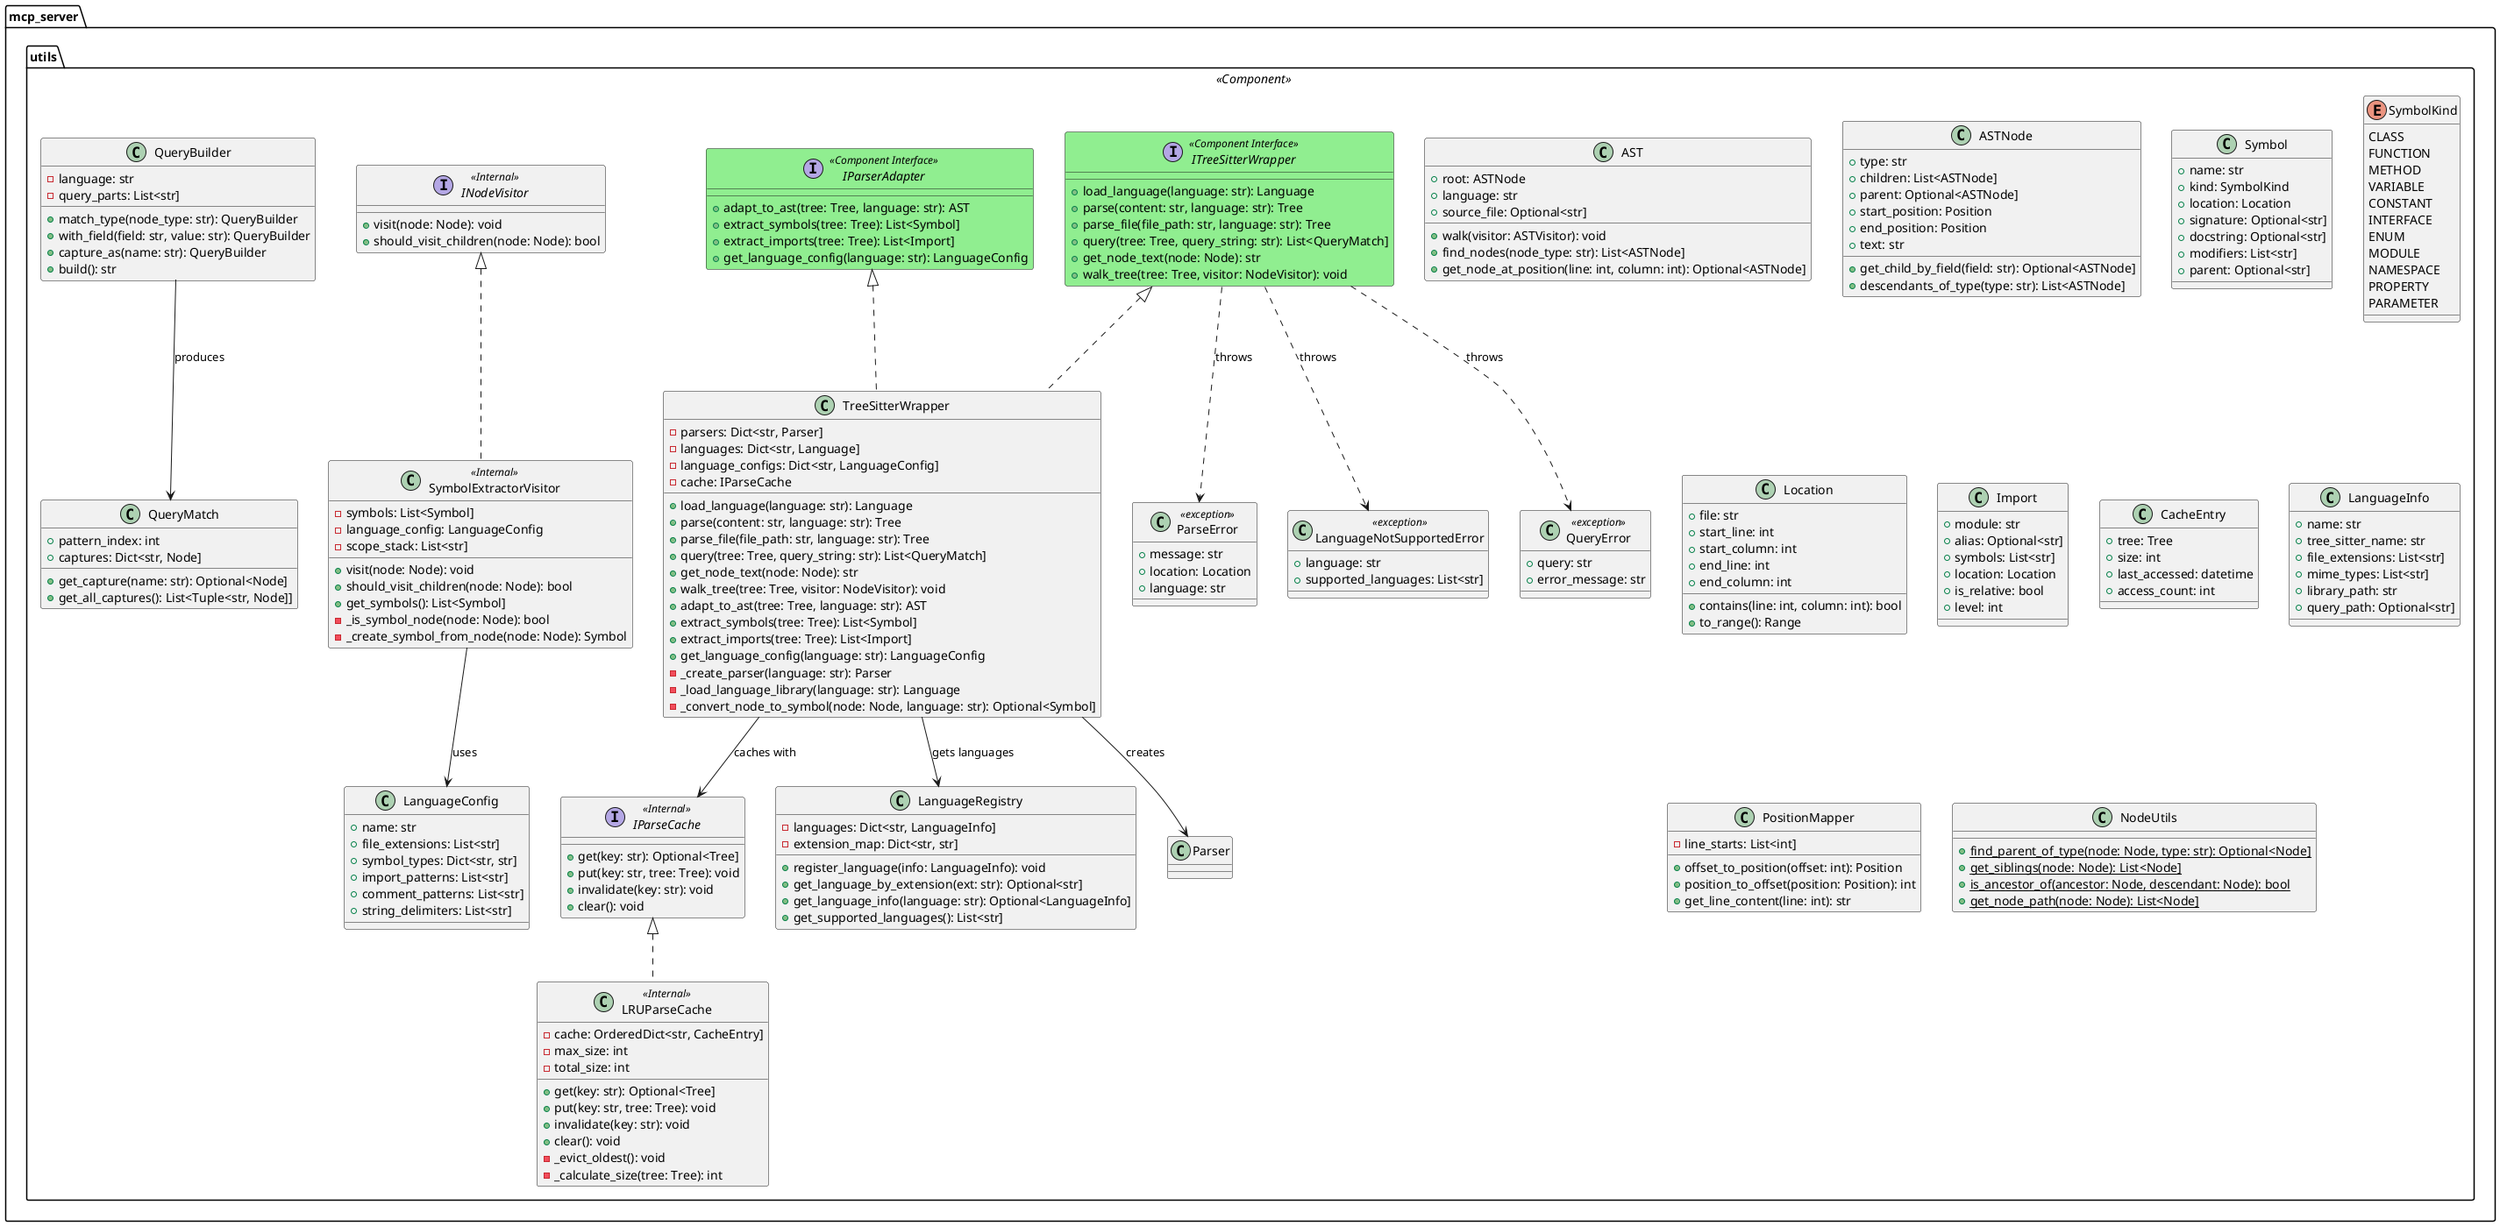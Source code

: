 @startuml shared_utilities
!define COMPONENT_INTERFACE <<Component Interface>>
!define INTERNAL <<Internal>>
!define ASYNC <<async>>

package "mcp_server.utils" <<Component>> {
    
    ' ========================================
    ' TreeSitter Wrapper
    ' ========================================
    
    interface ITreeSitterWrapper COMPONENT_INTERFACE #LightGreen {
        +load_language(language: str): Language
        +parse(content: str, language: str): Tree
        +parse_file(file_path: str, language: str): Tree
        +query(tree: Tree, query_string: str): List<QueryMatch]
        +get_node_text(node: Node): str
        +walk_tree(tree: Tree, visitor: NodeVisitor): void
    }
    
    interface IParserAdapter COMPONENT_INTERFACE #LightGreen {
        +adapt_to_ast(tree: Tree, language: str): AST
        +extract_symbols(tree: Tree): List<Symbol]
        +extract_imports(tree: Tree): List<Import]
        +get_language_config(language: str): LanguageConfig
    }
    
    class TreeSitterWrapper implements ITreeSitterWrapper, IParserAdapter {
        -parsers: Dict<str, Parser]
        -languages: Dict<str, Language]
        -language_configs: Dict<str, LanguageConfig]
        -cache: IParseCache
        
        +load_language(language: str): Language
        +parse(content: str, language: str): Tree
        +parse_file(file_path: str, language: str): Tree
        +query(tree: Tree, query_string: str): List<QueryMatch]
        +get_node_text(node: Node): str
        +walk_tree(tree: Tree, visitor: NodeVisitor): void
        +adapt_to_ast(tree: Tree, language: str): AST
        +extract_symbols(tree: Tree): List<Symbol]
        +extract_imports(tree: Tree): List<Import]
        +get_language_config(language: str): LanguageConfig
        -_create_parser(language: str): Parser
        -_load_language_library(language: str): Language
        -_convert_node_to_symbol(node: Node, language: str): Optional<Symbol]
    }
    
    ' ========================================
    ' Common Parser Components
    ' ========================================
    
    interface INodeVisitor INTERNAL {
        +visit(node: Node): void
        +should_visit_children(node: Node): bool
    }
    
    class SymbolExtractorVisitor INTERNAL implements INodeVisitor {
        -symbols: List<Symbol]
        -language_config: LanguageConfig
        -scope_stack: List<str]
        
        +visit(node: Node): void
        +should_visit_children(node: Node): bool
        +get_symbols(): List<Symbol]
        -_is_symbol_node(node: Node): bool
        -_create_symbol_from_node(node: Node): Symbol
    }
    
    class LanguageConfig {
        +name: str
        +file_extensions: List<str]
        +symbol_types: Dict<str, str]
        +import_patterns: List<str]
        +comment_patterns: List<str]
        +string_delimiters: List<str]
    }
    
    ' ========================================
    ' Common Data Structures
    ' ========================================
    
    class AST {
        +root: ASTNode
        +language: str
        +source_file: Optional<str]
        
        +walk(visitor: ASTVisitor): void
        +find_nodes(node_type: str): List<ASTNode]
        +get_node_at_position(line: int, column: int): Optional<ASTNode]
    }
    
    class ASTNode {
        +type: str
        +children: List<ASTNode]
        +parent: Optional<ASTNode]
        +start_position: Position
        +end_position: Position
        +text: str
        
        +get_child_by_field(field: str): Optional<ASTNode]
        +descendants_of_type(type: str): List<ASTNode]
    }
    
    class Symbol {
        +name: str
        +kind: SymbolKind
        +location: Location
        +signature: Optional<str]
        +docstring: Optional<str]
        +modifiers: List<str]
        +parent: Optional<str]
    }
    
    enum SymbolKind {
        CLASS
        FUNCTION
        METHOD
        VARIABLE
        CONSTANT
        INTERFACE
        ENUM
        MODULE
        NAMESPACE
        PROPERTY
        PARAMETER
    }
    
    class Location {
        +file: str
        +start_line: int
        +start_column: int
        +end_line: int
        +end_column: int
        
        +contains(line: int, column: int): bool
        +to_range(): Range
    }
    
    class Import {
        +module: str
        +alias: Optional<str]
        +symbols: List<str]
        +location: Location
        +is_relative: bool
        +level: int
    }
    
    ' ========================================
    ' Shared Query Language
    ' ========================================
    
    class QueryBuilder {
        -language: str
        -query_parts: List<str]
        
        +match_type(node_type: str): QueryBuilder
        +with_field(field: str, value: str): QueryBuilder
        +capture_as(name: str): QueryBuilder
        +build(): str
    }
    
    class QueryMatch {
        +pattern_index: int
        +captures: Dict<str, Node]
        
        +get_capture(name: str): Optional<Node]
        +get_all_captures(): List<Tuple<str, Node]]
    }
    
    ' ========================================
    ' Error Handling
    ' ========================================
    
    class ParseError <<exception>> {
        +message: str
        +location: Location
        +language: str
    }
    
    class LanguageNotSupportedError <<exception>> {
        +language: str
        +supported_languages: List<str]
    }
    
    class QueryError <<exception>> {
        +query: str
        +error_message: str
    }
    
    ' ========================================
    ' Caching
    ' ========================================
    
    interface IParseCache INTERNAL {
        +get(key: str): Optional<Tree]
        +put(key: str, tree: Tree): void
        +invalidate(key: str): void
        +clear(): void
    }
    
    class LRUParseCache INTERNAL implements IParseCache {
        -cache: OrderedDict<str, CacheEntry]
        -max_size: int
        -total_size: int
        
        +get(key: str): Optional<Tree]
        +put(key: str, tree: Tree): void
        +invalidate(key: str): void
        +clear(): void
        -_evict_oldest(): void
        -_calculate_size(tree: Tree): int
    }
    
    class CacheEntry {
        +tree: Tree
        +size: int
        +last_accessed: datetime
        +access_count: int
    }
    
    ' ========================================
    ' Language Support
    ' ========================================
    
    class LanguageRegistry {
        -languages: Dict<str, LanguageInfo]
        -extension_map: Dict<str, str]
        
        +register_language(info: LanguageInfo): void
        +get_language_by_extension(ext: str): Optional<str]
        +get_language_info(language: str): Optional<LanguageInfo]
        +get_supported_languages(): List<str]
    }
    
    class LanguageInfo {
        +name: str
        +tree_sitter_name: str
        +file_extensions: List<str]
        +mime_types: List<str]
        +library_path: str
        +query_path: Optional<str]
    }
    
    ' ========================================
    ' Utilities
    ' ========================================
    
    class PositionMapper {
        -line_starts: List<int]
        
        +offset_to_position(offset: int): Position
        +position_to_offset(position: Position): int
        +get_line_content(line: int): str
    }
    
    class NodeUtils {
        +{static} find_parent_of_type(node: Node, type: str): Optional<Node]
        +{static} get_siblings(node: Node): List<Node]
        +{static} is_ancestor_of(ancestor: Node, descendant: Node): bool
        +{static} get_node_path(node: Node): List<Node]
    }
    
    ' ========================================
    ' Relationships
    ' ========================================
    
    TreeSitterWrapper --> IParseCache : caches with
    TreeSitterWrapper --> LanguageRegistry : gets languages
    TreeSitterWrapper --> Parser : creates
    
    SymbolExtractorVisitor --> LanguageConfig : uses
    QueryBuilder --> QueryMatch : produces
    
    ' Exceptions
    ITreeSitterWrapper ..> ParseError : throws
    ITreeSitterWrapper ..> LanguageNotSupportedError : throws
    ITreeSitterWrapper ..> QueryError : throws
}

@enduml